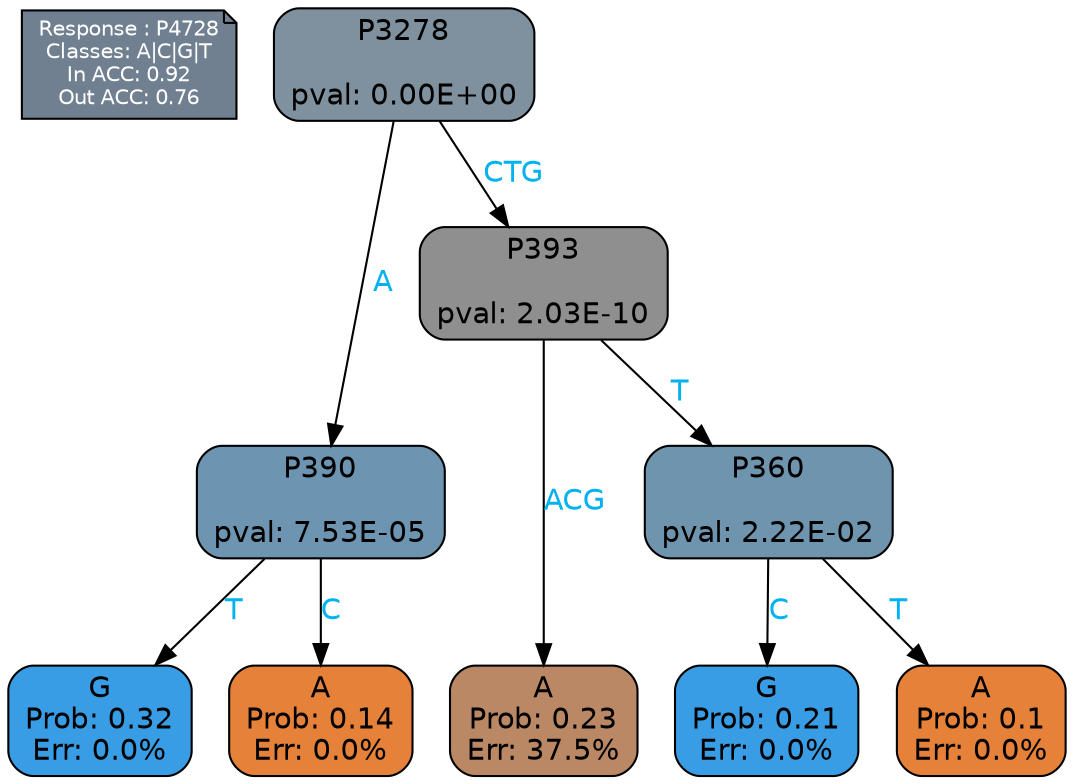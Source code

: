 digraph Tree {
node [shape=box, style="filled, rounded", color="black", fontname=helvetica] ;
graph [ranksep=equally, splines=polylines, bgcolor=transparent, dpi=600] ;
edge [fontname=helvetica] ;
LEGEND [label="Response : P4728
Classes: A|C|G|T
In ACC: 0.92
Out ACC: 0.76
",shape=note,align=left,style=filled,fillcolor="slategray",fontcolor="white",fontsize=10];1 [label="P3278

pval: 0.00E+00", fillcolor="#7f919e"] ;
2 [label="P390

pval: 7.53E-05", fillcolor="#6d94b0"] ;
3 [label="G
Prob: 0.32
Err: 0.0%", fillcolor="#399de5"] ;
4 [label="A
Prob: 0.14
Err: 0.0%", fillcolor="#e58139"] ;
5 [label="P393

pval: 2.03E-10", fillcolor="#8f8f8f"] ;
6 [label="A
Prob: 0.23
Err: 37.5%", fillcolor="#ba8864"] ;
7 [label="P360

pval: 2.22E-02", fillcolor="#6f94ae"] ;
8 [label="G
Prob: 0.21
Err: 0.0%", fillcolor="#399de5"] ;
9 [label="A
Prob: 0.1
Err: 0.0%", fillcolor="#e58139"] ;
1 -> 2 [label="A",fontcolor=deepskyblue2] ;
1 -> 5 [label="CTG",fontcolor=deepskyblue2] ;
2 -> 3 [label="T",fontcolor=deepskyblue2] ;
2 -> 4 [label="C",fontcolor=deepskyblue2] ;
5 -> 6 [label="ACG",fontcolor=deepskyblue2] ;
5 -> 7 [label="T",fontcolor=deepskyblue2] ;
7 -> 8 [label="C",fontcolor=deepskyblue2] ;
7 -> 9 [label="T",fontcolor=deepskyblue2] ;
{rank = same; 3;4;6;8;9;}{rank = same; LEGEND;1;}}